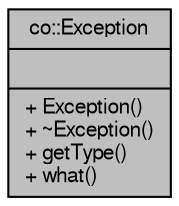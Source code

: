 digraph G
{
  edge [fontname="FreeSans",fontsize="10",labelfontname="FreeSans",labelfontsize="10"];
  node [fontname="FreeSans",fontsize="10",shape=record];
  Node1 [label="{co::Exception\n||+ Exception()\l+ ~Exception()\l+ getType()\l+ what()\l}",height=0.2,width=0.4,color="black", fillcolor="grey75", style="filled" fontcolor="black"];
}
